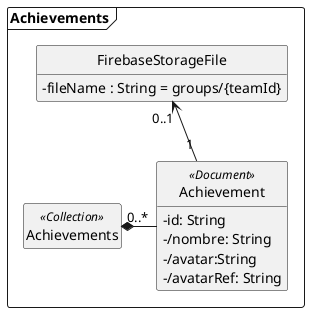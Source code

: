 
@startuml Achievements

package Achievements <<Frame>> {
 class FirebaseStorageFile {
    - fileName : String = groups/{teamId}
}

 class Achievements <<Collection>>
 class Achievement <<Document>>{
     - id: String
     - /nombre: String
     - /avatar:String
     - /avatarRef: String    
 }


 FirebaseStorageFile "0..1"<--"1"Achievement
 Achievements*-"0..*" Achievement


}

hide empty members   
hide circle
skinparam classAttributeIconSize 0
@enduml